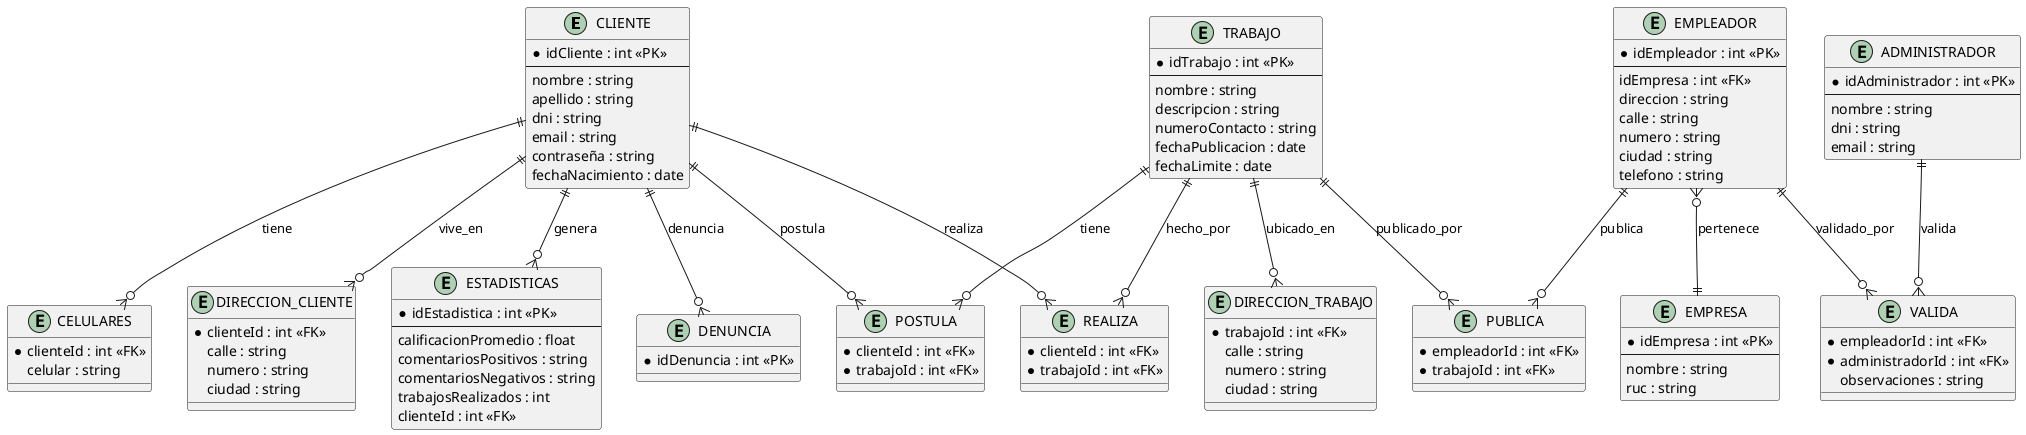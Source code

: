 @startuml DIAGRAMA PROCESOS

entity CLIENTE {
    *idCliente : int <<PK>>
    --
    nombre : string
    apellido : string
    dni : string
    email : string
    contraseña : string
    fechaNacimiento : date
}

entity CELULARES {
    *clienteId : int <<FK>>
    celular : string
}

entity DIRECCION_CLIENTE {
    *clienteId : int <<FK>>
    calle : string
    numero : string
    ciudad : string
}

entity ESTADISTICAS {
    *idEstadistica : int <<PK>>
    --
    calificacionPromedio : float
    comentariosPositivos : string
    comentariosNegativos : string
    trabajosRealizados : int
    clienteId : int <<FK>>
}

entity TRABAJO {
    *idTrabajo : int <<PK>>
    --
    nombre : string
    descripcion : string
    numeroContacto : string
    fechaPublicacion : date
    fechaLimite : date
}

entity DIRECCION_TRABAJO {
    *trabajoId : int <<FK>>
    calle : string
    numero : string
    ciudad : string
}

entity EMPRESA {
    *idEmpresa : int <<PK>>
    --
    nombre : string
    ruc : string
}

entity EMPLEADOR {
    *idEmpleador : int <<PK>>
    --
    idEmpresa : int <<FK>>
    direccion : string
    calle : string
    numero : string
    ciudad : string
    telefono : string
}

entity ADMINISTRADOR {
    *idAdministrador : int <<PK>>
    --
    nombre : string
    dni : string
    email : string
}

entity DENUNCIA {
    *idDenuncia : int <<PK>>
}

entity POSTULA {
    *clienteId : int <<FK>>
    *trabajoId : int <<FK>>
}

entity PUBLICA {
    *empleadorId : int <<FK>>
    *trabajoId : int <<FK>>
}

entity REALIZA {
    *clienteId : int <<FK>>
    *trabajoId : int <<FK>>
}

entity VALIDA {
    *empleadorId : int <<FK>>
    *administradorId : int <<FK>>
    observaciones : string
}

' Relaciones
CLIENTE ||--o{ CELULARES : tiene
CLIENTE ||--o{ DIRECCION_CLIENTE : vive_en
CLIENTE ||--o{ ESTADISTICAS : genera
CLIENTE ||--o{ POSTULA : postula
CLIENTE ||--o{ REALIZA : realiza
CLIENTE ||--o{ DENUNCIA : denuncia

TRABAJO ||--o{ DIRECCION_TRABAJO : ubicado_en
TRABAJO ||--o{ POSTULA : tiene
TRABAJO ||--o{ PUBLICA : publicado_por
TRABAJO ||--o{ REALIZA : hecho_por

EMPLEADOR ||--o{ PUBLICA : publica
EMPLEADOR ||--o{ VALIDA : validado_por
EMPLEADOR }o--|| EMPRESA : pertenece

ADMINISTRADOR ||--o{ VALIDA : valida

@enduml
